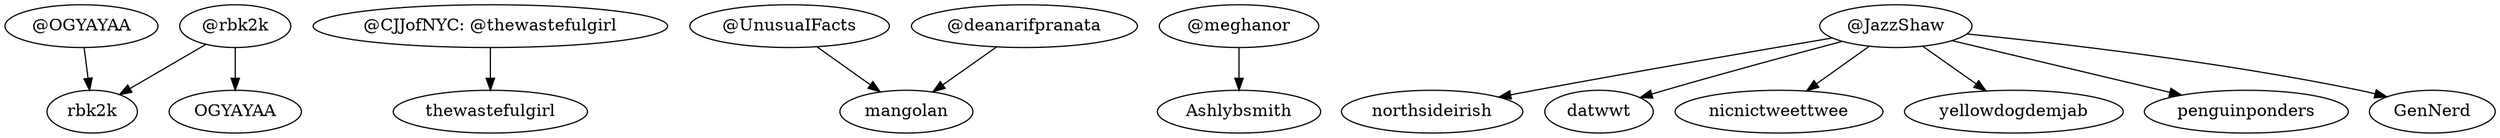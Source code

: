 strict digraph G{
"@OGYAYAA" -> "rbk2k" [tweetid=240660576043417600];
"@CJJofNYC: @thewastefulgirl" -> "thewastefulgirl" [tweetid=240942358378717186];
"@rbk2k" -> "rbk2k" [tweetid=240660576043417600];
"@rbk2k" -> "OGYAYAA" [tweetid=240604849090224128];
"@UnusuaIFacts" -> "mangolan" [tweetid=239817842994839552];
"@meghanor" -> "Ashlybsmith" [tweetid=241368195297079297];
"@JazzShaw" -> "northsideirish" [tweetid=240074427004506112];
"@JazzShaw" -> "datwwt" [tweetid=240065967143665664];
"@JazzShaw" -> "nicnictweettwee" [tweetid=240065855038296064];
"@JazzShaw" -> "yellowdogdemjab" [tweetid=240070885711675392];
"@JazzShaw" -> "penguinponders" [tweetid=240065051388702721];
"@JazzShaw" -> "GenNerd" [tweetid=240065418390290432];
"@deanarifpranata" -> "mangolan" [tweetid=239817842994839552]
}